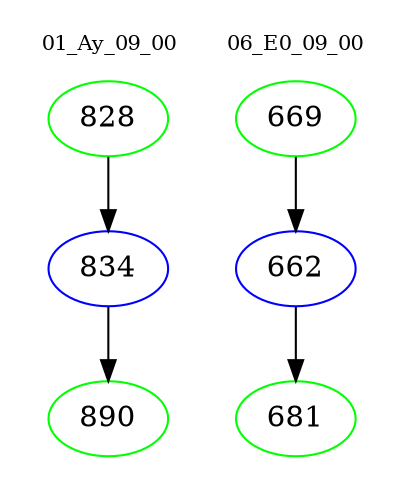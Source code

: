 digraph{
subgraph cluster_0 {
color = white
label = "01_Ay_09_00";
fontsize=10;
T0_828 [label="828", color="green"]
T0_828 -> T0_834 [color="black"]
T0_834 [label="834", color="blue"]
T0_834 -> T0_890 [color="black"]
T0_890 [label="890", color="green"]
}
subgraph cluster_1 {
color = white
label = "06_E0_09_00";
fontsize=10;
T1_669 [label="669", color="green"]
T1_669 -> T1_662 [color="black"]
T1_662 [label="662", color="blue"]
T1_662 -> T1_681 [color="black"]
T1_681 [label="681", color="green"]
}
}
